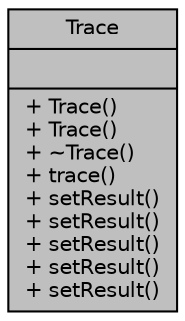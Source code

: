 digraph "Trace"
{
 // LATEX_PDF_SIZE
  edge [fontname="Helvetica",fontsize="10",labelfontname="Helvetica",labelfontsize="10"];
  node [fontname="Helvetica",fontsize="10",shape=record];
  Node1 [label="{Trace\n||+ Trace()\l+ Trace()\l+ ~Trace()\l+ trace()\l+ setResult()\l+ setResult()\l+ setResult()\l+ setResult()\l+ setResult()\l}",height=0.2,width=0.4,color="black", fillcolor="grey75", style="filled", fontcolor="black",tooltip=" "];
}
